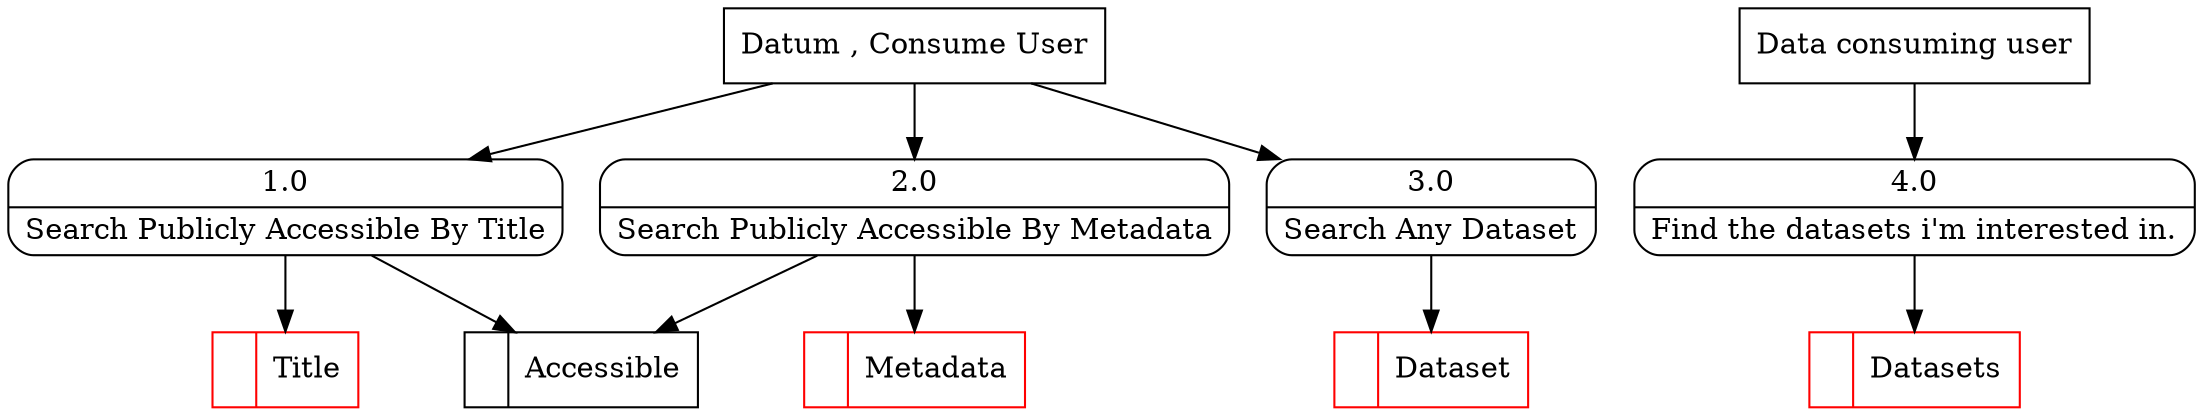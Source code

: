 digraph dfd2{ 
node[shape=record]
200 [label="<f0>  |<f1> Accessible " ];
201 [label="<f0>  |<f1> Metadata " color=red];
202 [label="<f0>  |<f1> Title " color=red];
203 [label="<f0>  |<f1> Dataset " color=red];
204 [label="Datum , Consume User" shape=box];
205 [label="{<f0> 1.0|<f1> Search Publicly Accessible By Title }" shape=Mrecord];
206 [label="{<f0> 2.0|<f1> Search Publicly Accessible By Metadata }" shape=Mrecord];
207 [label="{<f0> 3.0|<f1> Search Any Dataset }" shape=Mrecord];
4 [label="{<f0> 4.0|<f1> Find the datasets i'm interested in. }" shape=Mrecord];
1000 [label="Data consuming user" shape=box];
1000 -> 4
1002 [label="<f0>  |<f1> Datasets " color=red];
4 -> 1002
204 -> 205
204 -> 206
204 -> 207
205 -> 200
205 -> 202
206 -> 201
206 -> 200
207 -> 203
}